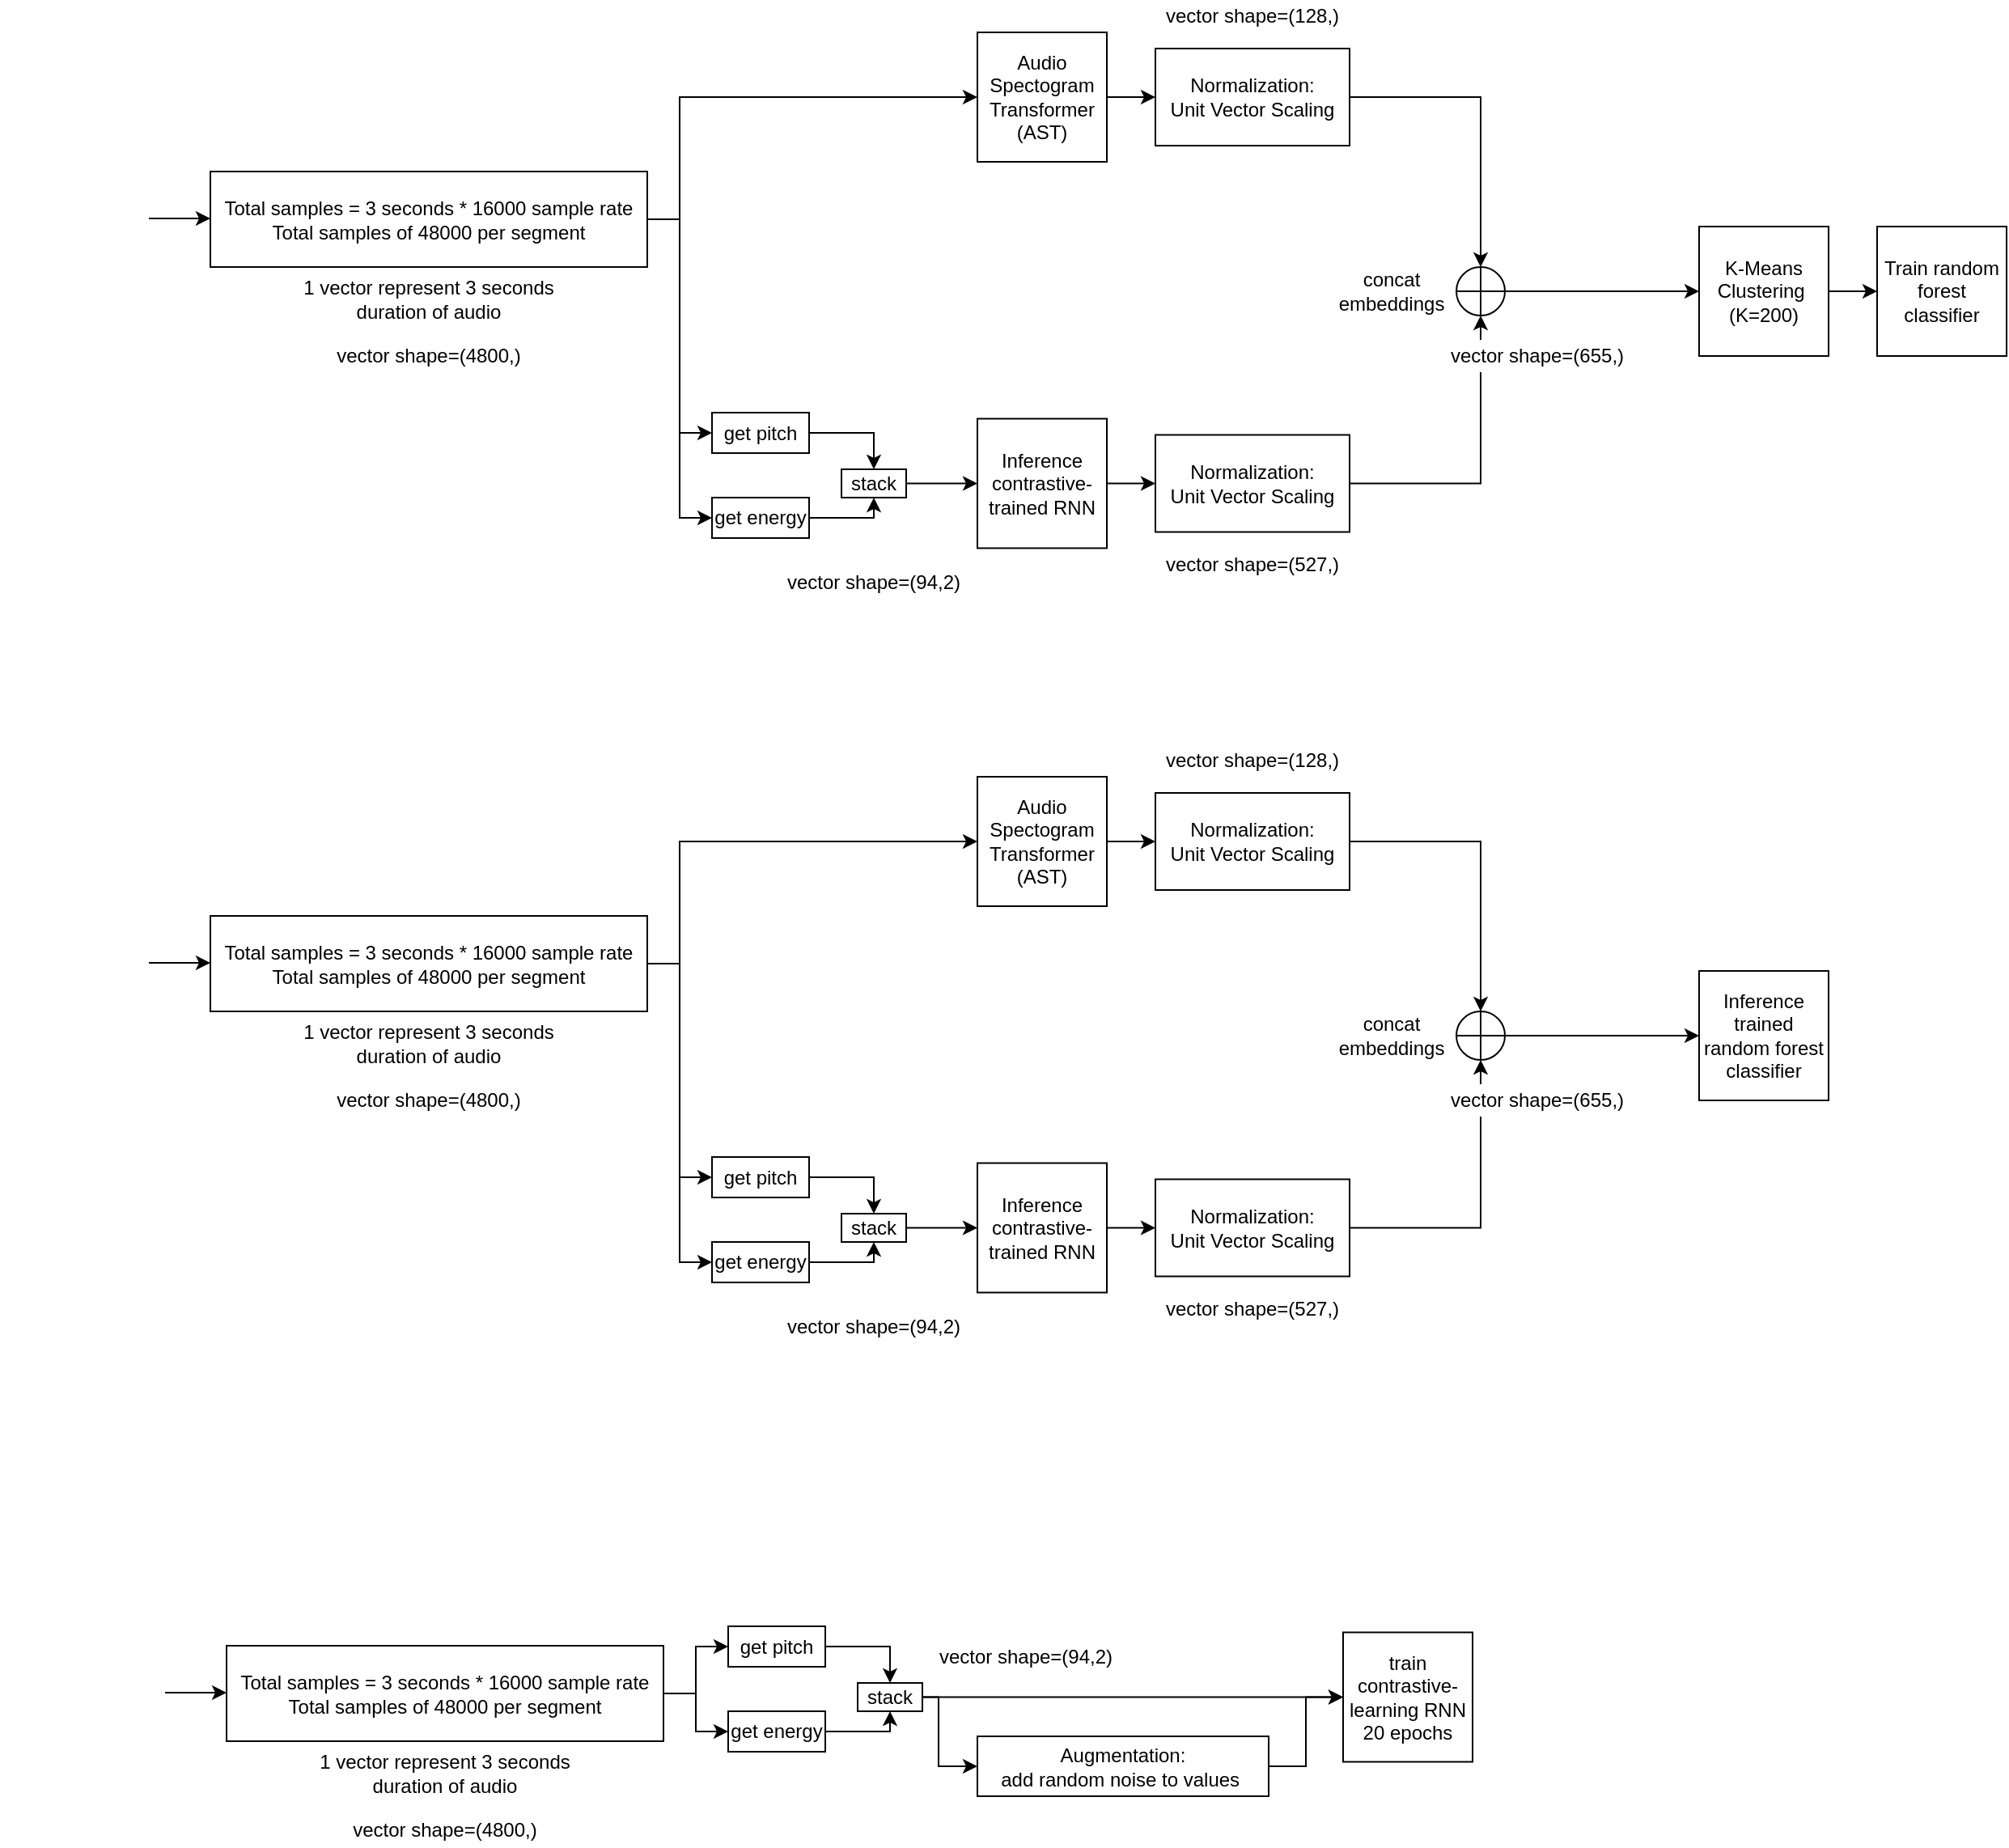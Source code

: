 <mxfile version="27.1.6">
  <diagram id="ZggDzx8OujQ4XEtIzYML" name="Page-1">
    <mxGraphModel dx="2505" dy="924" grid="1" gridSize="10" guides="1" tooltips="1" connect="1" arrows="1" fold="1" page="1" pageScale="1" pageWidth="827" pageHeight="1169" math="0" shadow="0">
      <root>
        <mxCell id="0" />
        <mxCell id="1" parent="0" />
        <mxCell id="V0ZIyKgSNm5-GFy8WRyn-31" style="edgeStyle=orthogonalEdgeStyle;rounded=0;orthogonalLoop=1;jettySize=auto;html=1;exitX=1;exitY=0.5;exitDx=0;exitDy=0;entryX=0;entryY=0.5;entryDx=0;entryDy=0;" edge="1" parent="1" source="V0ZIyKgSNm5-GFy8WRyn-2" target="V0ZIyKgSNm5-GFy8WRyn-59">
          <mxGeometry relative="1" as="geometry">
            <mxPoint x="-610" y="185" as="targetPoint" />
          </mxGeometry>
        </mxCell>
        <mxCell id="V0ZIyKgSNm5-GFy8WRyn-2" value="" style="shape=image;verticalLabelPosition=bottom;labelBackgroundColor=default;verticalAlign=top;aspect=fixed;imageAspect=0;image=https://cdn4.iconfinder.com/data/icons/files-2-1/512/Audio_File-512.png;imageBackground=light-dark(#FFFFFF,#FFFFFF);" vertex="1" parent="1">
          <mxGeometry x="-780" y="139" width="92" height="92" as="geometry" />
        </mxCell>
        <mxCell id="V0ZIyKgSNm5-GFy8WRyn-84" style="edgeStyle=orthogonalEdgeStyle;rounded=0;orthogonalLoop=1;jettySize=auto;html=1;exitX=1;exitY=0.5;exitDx=0;exitDy=0;entryX=0;entryY=0.5;entryDx=0;entryDy=0;" edge="1" parent="1" source="V0ZIyKgSNm5-GFy8WRyn-6" target="V0ZIyKgSNm5-GFy8WRyn-56">
          <mxGeometry relative="1" as="geometry" />
        </mxCell>
        <mxCell id="V0ZIyKgSNm5-GFy8WRyn-6" value="Audio&lt;div&gt;Spectogram&lt;/div&gt;&lt;div&gt;Transformer&lt;/div&gt;&lt;div&gt;(AST)&lt;/div&gt;" style="whiteSpace=wrap;html=1;aspect=fixed;" vertex="1" parent="1">
          <mxGeometry x="-176" y="70" width="80" height="80" as="geometry" />
        </mxCell>
        <mxCell id="V0ZIyKgSNm5-GFy8WRyn-83" style="edgeStyle=orthogonalEdgeStyle;rounded=0;orthogonalLoop=1;jettySize=auto;html=1;exitX=1;exitY=0.5;exitDx=0;exitDy=0;entryX=0;entryY=0.5;entryDx=0;entryDy=0;" edge="1" parent="1" source="V0ZIyKgSNm5-GFy8WRyn-7" target="V0ZIyKgSNm5-GFy8WRyn-55">
          <mxGeometry relative="1" as="geometry" />
        </mxCell>
        <mxCell id="V0ZIyKgSNm5-GFy8WRyn-7" value="Inference contrastive-trained RNN" style="whiteSpace=wrap;html=1;aspect=fixed;" vertex="1" parent="1">
          <mxGeometry x="-176" y="308.75" width="80" height="80" as="geometry" />
        </mxCell>
        <mxCell id="V0ZIyKgSNm5-GFy8WRyn-28" style="edgeStyle=orthogonalEdgeStyle;rounded=0;orthogonalLoop=1;jettySize=auto;html=1;exitX=1;exitY=0.5;exitDx=0;exitDy=0;entryX=0;entryY=0.5;entryDx=0;entryDy=0;" edge="1" parent="1" source="V0ZIyKgSNm5-GFy8WRyn-11" target="V0ZIyKgSNm5-GFy8WRyn-12">
          <mxGeometry relative="1" as="geometry" />
        </mxCell>
        <mxCell id="V0ZIyKgSNm5-GFy8WRyn-11" value="" style="shape=orEllipse;perimeter=ellipsePerimeter;whiteSpace=wrap;html=1;backgroundOutline=1;" vertex="1" parent="1">
          <mxGeometry x="120" y="215" width="30" height="30" as="geometry" />
        </mxCell>
        <mxCell id="V0ZIyKgSNm5-GFy8WRyn-47" style="edgeStyle=orthogonalEdgeStyle;rounded=0;orthogonalLoop=1;jettySize=auto;html=1;exitX=1;exitY=0.5;exitDx=0;exitDy=0;entryX=0;entryY=0.5;entryDx=0;entryDy=0;" edge="1" parent="1" source="V0ZIyKgSNm5-GFy8WRyn-12" target="V0ZIyKgSNm5-GFy8WRyn-13">
          <mxGeometry relative="1" as="geometry" />
        </mxCell>
        <mxCell id="V0ZIyKgSNm5-GFy8WRyn-12" value="&lt;span style=&quot;background-color: transparent; color: light-dark(rgb(0, 0, 0), rgb(255, 255, 255));&quot;&gt;K-Means Clustering&lt;/span&gt;&lt;span style=&quot;background-color: transparent; color: light-dark(rgb(0, 0, 0), rgb(255, 255, 255));&quot;&gt;&amp;nbsp;&lt;/span&gt;&lt;div&gt;&lt;span style=&quot;background-color: transparent; color: light-dark(rgb(0, 0, 0), rgb(255, 255, 255));&quot;&gt;(K=200)&lt;/span&gt;&lt;/div&gt;" style="whiteSpace=wrap;html=1;aspect=fixed;" vertex="1" parent="1">
          <mxGeometry x="270" y="190" width="80" height="80" as="geometry" />
        </mxCell>
        <mxCell id="V0ZIyKgSNm5-GFy8WRyn-13" value="Train random forest classifier" style="whiteSpace=wrap;html=1;aspect=fixed;" vertex="1" parent="1">
          <mxGeometry x="380" y="190" width="80" height="80" as="geometry" />
        </mxCell>
        <mxCell id="V0ZIyKgSNm5-GFy8WRyn-35" value="1 vector represent 3 seconds duration of audio" style="text;html=1;align=center;verticalAlign=middle;whiteSpace=wrap;rounded=0;" vertex="1" parent="1">
          <mxGeometry x="-595" y="215" width="160" height="39" as="geometry" />
        </mxCell>
        <mxCell id="V0ZIyKgSNm5-GFy8WRyn-46" value="concat&lt;div&gt;embeddings&lt;/div&gt;" style="text;html=1;align=center;verticalAlign=middle;whiteSpace=wrap;rounded=0;" vertex="1" parent="1">
          <mxGeometry x="50" y="222.5" width="60" height="15" as="geometry" />
        </mxCell>
        <mxCell id="V0ZIyKgSNm5-GFy8WRyn-86" style="edgeStyle=orthogonalEdgeStyle;rounded=0;orthogonalLoop=1;jettySize=auto;html=1;exitX=1;exitY=0.5;exitDx=0;exitDy=0;entryX=0.5;entryY=1;entryDx=0;entryDy=0;" edge="1" parent="1" source="V0ZIyKgSNm5-GFy8WRyn-55" target="V0ZIyKgSNm5-GFy8WRyn-11">
          <mxGeometry relative="1" as="geometry" />
        </mxCell>
        <mxCell id="V0ZIyKgSNm5-GFy8WRyn-55" value="Normalization:&lt;div&gt;Unit Vector Scaling&lt;/div&gt;" style="rounded=0;whiteSpace=wrap;html=1;" vertex="1" parent="1">
          <mxGeometry x="-66" y="318.75" width="120" height="60" as="geometry" />
        </mxCell>
        <mxCell id="V0ZIyKgSNm5-GFy8WRyn-85" style="edgeStyle=orthogonalEdgeStyle;rounded=0;orthogonalLoop=1;jettySize=auto;html=1;exitX=1;exitY=0.5;exitDx=0;exitDy=0;entryX=0.5;entryY=0;entryDx=0;entryDy=0;" edge="1" parent="1" source="V0ZIyKgSNm5-GFy8WRyn-56" target="V0ZIyKgSNm5-GFy8WRyn-11">
          <mxGeometry relative="1" as="geometry" />
        </mxCell>
        <mxCell id="V0ZIyKgSNm5-GFy8WRyn-56" value="Normalization:&lt;div&gt;Unit Vector Scaling&lt;/div&gt;" style="rounded=0;whiteSpace=wrap;html=1;" vertex="1" parent="1">
          <mxGeometry x="-66" y="80" width="120" height="60" as="geometry" />
        </mxCell>
        <mxCell id="V0ZIyKgSNm5-GFy8WRyn-62" style="edgeStyle=orthogonalEdgeStyle;rounded=0;orthogonalLoop=1;jettySize=auto;html=1;exitX=1;exitY=0.5;exitDx=0;exitDy=0;entryX=0;entryY=0.5;entryDx=0;entryDy=0;" edge="1" parent="1" source="V0ZIyKgSNm5-GFy8WRyn-59" target="V0ZIyKgSNm5-GFy8WRyn-6">
          <mxGeometry relative="1" as="geometry">
            <Array as="points">
              <mxPoint x="-360" y="185" />
              <mxPoint x="-360" y="110" />
            </Array>
          </mxGeometry>
        </mxCell>
        <mxCell id="V0ZIyKgSNm5-GFy8WRyn-74" style="edgeStyle=orthogonalEdgeStyle;rounded=0;orthogonalLoop=1;jettySize=auto;html=1;exitX=1;exitY=0.5;exitDx=0;exitDy=0;entryX=0;entryY=0.5;entryDx=0;entryDy=0;" edge="1" parent="1" source="V0ZIyKgSNm5-GFy8WRyn-59" target="V0ZIyKgSNm5-GFy8WRyn-64">
          <mxGeometry relative="1" as="geometry" />
        </mxCell>
        <mxCell id="V0ZIyKgSNm5-GFy8WRyn-75" style="edgeStyle=orthogonalEdgeStyle;rounded=0;orthogonalLoop=1;jettySize=auto;html=1;exitX=1;exitY=0.5;exitDx=0;exitDy=0;entryX=0;entryY=0.5;entryDx=0;entryDy=0;" edge="1" parent="1" source="V0ZIyKgSNm5-GFy8WRyn-59" target="V0ZIyKgSNm5-GFy8WRyn-66">
          <mxGeometry relative="1" as="geometry" />
        </mxCell>
        <mxCell id="V0ZIyKgSNm5-GFy8WRyn-59" value="&lt;div&gt;Total samples = 3 seconds * 16000 sample rate&lt;/div&gt;Total samples of 48000 per segment" style="rounded=0;whiteSpace=wrap;html=1;" vertex="1" parent="1">
          <mxGeometry x="-650" y="156" width="270" height="59" as="geometry" />
        </mxCell>
        <mxCell id="V0ZIyKgSNm5-GFy8WRyn-80" style="edgeStyle=orthogonalEdgeStyle;rounded=0;orthogonalLoop=1;jettySize=auto;html=1;exitX=1;exitY=0.5;exitDx=0;exitDy=0;entryX=0.5;entryY=0;entryDx=0;entryDy=0;" edge="1" parent="1" source="V0ZIyKgSNm5-GFy8WRyn-64" target="V0ZIyKgSNm5-GFy8WRyn-78">
          <mxGeometry relative="1" as="geometry" />
        </mxCell>
        <mxCell id="V0ZIyKgSNm5-GFy8WRyn-64" value="get pitch" style="rounded=0;whiteSpace=wrap;html=1;" vertex="1" parent="1">
          <mxGeometry x="-340" y="305" width="60" height="25" as="geometry" />
        </mxCell>
        <mxCell id="V0ZIyKgSNm5-GFy8WRyn-79" style="edgeStyle=orthogonalEdgeStyle;rounded=0;orthogonalLoop=1;jettySize=auto;html=1;exitX=1;exitY=0.5;exitDx=0;exitDy=0;entryX=0.5;entryY=1;entryDx=0;entryDy=0;" edge="1" parent="1" source="V0ZIyKgSNm5-GFy8WRyn-66" target="V0ZIyKgSNm5-GFy8WRyn-78">
          <mxGeometry relative="1" as="geometry">
            <Array as="points">
              <mxPoint x="-240" y="370" />
            </Array>
          </mxGeometry>
        </mxCell>
        <mxCell id="V0ZIyKgSNm5-GFy8WRyn-66" value="get energy" style="rounded=0;whiteSpace=wrap;html=1;" vertex="1" parent="1">
          <mxGeometry x="-340" y="357.5" width="60" height="25" as="geometry" />
        </mxCell>
        <mxCell id="V0ZIyKgSNm5-GFy8WRyn-69" value="vector shape=(4800,)" style="text;html=1;align=center;verticalAlign=middle;whiteSpace=wrap;rounded=0;fillColor=light-dark(#FFFFFF,#0000FF);" vertex="1" parent="1">
          <mxGeometry x="-585" y="260" width="140" height="20" as="geometry" />
        </mxCell>
        <mxCell id="V0ZIyKgSNm5-GFy8WRyn-71" value="vector shape=(527,)" style="text;html=1;align=center;verticalAlign=middle;whiteSpace=wrap;rounded=0;fillColor=light-dark(#FFFFFF,#0000FF);" vertex="1" parent="1">
          <mxGeometry x="-76" y="388.75" width="140" height="20" as="geometry" />
        </mxCell>
        <mxCell id="V0ZIyKgSNm5-GFy8WRyn-72" value="vector shape=(128,)" style="text;html=1;align=center;verticalAlign=middle;whiteSpace=wrap;rounded=0;fillColor=light-dark(#FFFFFF,#0000FF);" vertex="1" parent="1">
          <mxGeometry x="-76" y="50" width="140" height="20" as="geometry" />
        </mxCell>
        <mxCell id="V0ZIyKgSNm5-GFy8WRyn-73" value="vector shape=(655,)" style="text;html=1;align=center;verticalAlign=middle;whiteSpace=wrap;rounded=0;fillColor=light-dark(#FFFFFF,#0000FF);" vertex="1" parent="1">
          <mxGeometry x="100" y="260" width="140" height="20" as="geometry" />
        </mxCell>
        <mxCell id="V0ZIyKgSNm5-GFy8WRyn-82" style="edgeStyle=orthogonalEdgeStyle;rounded=0;orthogonalLoop=1;jettySize=auto;html=1;exitX=1;exitY=0.5;exitDx=0;exitDy=0;" edge="1" parent="1" source="V0ZIyKgSNm5-GFy8WRyn-78" target="V0ZIyKgSNm5-GFy8WRyn-7">
          <mxGeometry relative="1" as="geometry" />
        </mxCell>
        <mxCell id="V0ZIyKgSNm5-GFy8WRyn-78" value="stack" style="rounded=0;whiteSpace=wrap;html=1;" vertex="1" parent="1">
          <mxGeometry x="-260" y="340" width="40" height="17.5" as="geometry" />
        </mxCell>
        <mxCell id="V0ZIyKgSNm5-GFy8WRyn-81" value="vector shape=(94,2)" style="text;html=1;align=center;verticalAlign=middle;whiteSpace=wrap;rounded=0;fillColor=light-dark(#FFFFFF,#0000FF);" vertex="1" parent="1">
          <mxGeometry x="-310" y="400" width="140" height="20" as="geometry" />
        </mxCell>
        <mxCell id="V0ZIyKgSNm5-GFy8WRyn-88" style="edgeStyle=orthogonalEdgeStyle;rounded=0;orthogonalLoop=1;jettySize=auto;html=1;exitX=1;exitY=0.5;exitDx=0;exitDy=0;entryX=0;entryY=0.5;entryDx=0;entryDy=0;" edge="1" parent="1" source="V0ZIyKgSNm5-GFy8WRyn-89" target="V0ZIyKgSNm5-GFy8WRyn-108">
          <mxGeometry relative="1" as="geometry">
            <mxPoint x="-610" y="645" as="targetPoint" />
          </mxGeometry>
        </mxCell>
        <mxCell id="V0ZIyKgSNm5-GFy8WRyn-89" value="" style="shape=image;verticalLabelPosition=bottom;labelBackgroundColor=default;verticalAlign=top;aspect=fixed;imageAspect=0;image=https://cdn4.iconfinder.com/data/icons/files-2-1/512/Audio_File-512.png;imageBackground=light-dark(#FFFFFF,#FFFFFF);" vertex="1" parent="1">
          <mxGeometry x="-780" y="599" width="92" height="92" as="geometry" />
        </mxCell>
        <mxCell id="V0ZIyKgSNm5-GFy8WRyn-90" style="edgeStyle=orthogonalEdgeStyle;rounded=0;orthogonalLoop=1;jettySize=auto;html=1;exitX=1;exitY=0.5;exitDx=0;exitDy=0;entryX=0;entryY=0.5;entryDx=0;entryDy=0;" edge="1" parent="1" source="V0ZIyKgSNm5-GFy8WRyn-91" target="V0ZIyKgSNm5-GFy8WRyn-104">
          <mxGeometry relative="1" as="geometry" />
        </mxCell>
        <mxCell id="V0ZIyKgSNm5-GFy8WRyn-91" value="Audio&lt;div&gt;Spectogram&lt;/div&gt;&lt;div&gt;Transformer&lt;/div&gt;&lt;div&gt;(AST)&lt;/div&gt;" style="whiteSpace=wrap;html=1;aspect=fixed;" vertex="1" parent="1">
          <mxGeometry x="-176" y="530" width="80" height="80" as="geometry" />
        </mxCell>
        <mxCell id="V0ZIyKgSNm5-GFy8WRyn-92" style="edgeStyle=orthogonalEdgeStyle;rounded=0;orthogonalLoop=1;jettySize=auto;html=1;exitX=1;exitY=0.5;exitDx=0;exitDy=0;entryX=0;entryY=0.5;entryDx=0;entryDy=0;" edge="1" parent="1" source="V0ZIyKgSNm5-GFy8WRyn-93" target="V0ZIyKgSNm5-GFy8WRyn-102">
          <mxGeometry relative="1" as="geometry" />
        </mxCell>
        <mxCell id="V0ZIyKgSNm5-GFy8WRyn-93" value="Inference contrastive-trained RNN" style="whiteSpace=wrap;html=1;aspect=fixed;" vertex="1" parent="1">
          <mxGeometry x="-176" y="768.75" width="80" height="80" as="geometry" />
        </mxCell>
        <mxCell id="V0ZIyKgSNm5-GFy8WRyn-94" style="edgeStyle=orthogonalEdgeStyle;rounded=0;orthogonalLoop=1;jettySize=auto;html=1;exitX=1;exitY=0.5;exitDx=0;exitDy=0;entryX=0;entryY=0.5;entryDx=0;entryDy=0;" edge="1" parent="1" source="V0ZIyKgSNm5-GFy8WRyn-95">
          <mxGeometry relative="1" as="geometry">
            <mxPoint x="270" y="690.0" as="targetPoint" />
          </mxGeometry>
        </mxCell>
        <mxCell id="V0ZIyKgSNm5-GFy8WRyn-95" value="" style="shape=orEllipse;perimeter=ellipsePerimeter;whiteSpace=wrap;html=1;backgroundOutline=1;" vertex="1" parent="1">
          <mxGeometry x="120" y="675" width="30" height="30" as="geometry" />
        </mxCell>
        <mxCell id="V0ZIyKgSNm5-GFy8WRyn-98" value="Inference trained random forest classifier" style="whiteSpace=wrap;html=1;aspect=fixed;" vertex="1" parent="1">
          <mxGeometry x="270" y="650" width="80" height="80" as="geometry" />
        </mxCell>
        <mxCell id="V0ZIyKgSNm5-GFy8WRyn-99" value="1 vector represent 3 seconds duration of audio" style="text;html=1;align=center;verticalAlign=middle;whiteSpace=wrap;rounded=0;" vertex="1" parent="1">
          <mxGeometry x="-595" y="675" width="160" height="39" as="geometry" />
        </mxCell>
        <mxCell id="V0ZIyKgSNm5-GFy8WRyn-100" value="concat&lt;div&gt;embeddings&lt;/div&gt;" style="text;html=1;align=center;verticalAlign=middle;whiteSpace=wrap;rounded=0;" vertex="1" parent="1">
          <mxGeometry x="50" y="682.5" width="60" height="15" as="geometry" />
        </mxCell>
        <mxCell id="V0ZIyKgSNm5-GFy8WRyn-101" style="edgeStyle=orthogonalEdgeStyle;rounded=0;orthogonalLoop=1;jettySize=auto;html=1;exitX=1;exitY=0.5;exitDx=0;exitDy=0;entryX=0.5;entryY=1;entryDx=0;entryDy=0;" edge="1" parent="1" source="V0ZIyKgSNm5-GFy8WRyn-102" target="V0ZIyKgSNm5-GFy8WRyn-95">
          <mxGeometry relative="1" as="geometry" />
        </mxCell>
        <mxCell id="V0ZIyKgSNm5-GFy8WRyn-102" value="Normalization:&lt;div&gt;Unit Vector Scaling&lt;/div&gt;" style="rounded=0;whiteSpace=wrap;html=1;" vertex="1" parent="1">
          <mxGeometry x="-66" y="778.75" width="120" height="60" as="geometry" />
        </mxCell>
        <mxCell id="V0ZIyKgSNm5-GFy8WRyn-103" style="edgeStyle=orthogonalEdgeStyle;rounded=0;orthogonalLoop=1;jettySize=auto;html=1;exitX=1;exitY=0.5;exitDx=0;exitDy=0;entryX=0.5;entryY=0;entryDx=0;entryDy=0;" edge="1" parent="1" source="V0ZIyKgSNm5-GFy8WRyn-104" target="V0ZIyKgSNm5-GFy8WRyn-95">
          <mxGeometry relative="1" as="geometry" />
        </mxCell>
        <mxCell id="V0ZIyKgSNm5-GFy8WRyn-104" value="Normalization:&lt;div&gt;Unit Vector Scaling&lt;/div&gt;" style="rounded=0;whiteSpace=wrap;html=1;" vertex="1" parent="1">
          <mxGeometry x="-66" y="540" width="120" height="60" as="geometry" />
        </mxCell>
        <mxCell id="V0ZIyKgSNm5-GFy8WRyn-105" style="edgeStyle=orthogonalEdgeStyle;rounded=0;orthogonalLoop=1;jettySize=auto;html=1;exitX=1;exitY=0.5;exitDx=0;exitDy=0;entryX=0;entryY=0.5;entryDx=0;entryDy=0;" edge="1" parent="1" source="V0ZIyKgSNm5-GFy8WRyn-108" target="V0ZIyKgSNm5-GFy8WRyn-91">
          <mxGeometry relative="1" as="geometry">
            <Array as="points">
              <mxPoint x="-360" y="645" />
              <mxPoint x="-360" y="570" />
            </Array>
          </mxGeometry>
        </mxCell>
        <mxCell id="V0ZIyKgSNm5-GFy8WRyn-106" style="edgeStyle=orthogonalEdgeStyle;rounded=0;orthogonalLoop=1;jettySize=auto;html=1;exitX=1;exitY=0.5;exitDx=0;exitDy=0;entryX=0;entryY=0.5;entryDx=0;entryDy=0;" edge="1" parent="1" source="V0ZIyKgSNm5-GFy8WRyn-108" target="V0ZIyKgSNm5-GFy8WRyn-110">
          <mxGeometry relative="1" as="geometry" />
        </mxCell>
        <mxCell id="V0ZIyKgSNm5-GFy8WRyn-107" style="edgeStyle=orthogonalEdgeStyle;rounded=0;orthogonalLoop=1;jettySize=auto;html=1;exitX=1;exitY=0.5;exitDx=0;exitDy=0;entryX=0;entryY=0.5;entryDx=0;entryDy=0;" edge="1" parent="1" source="V0ZIyKgSNm5-GFy8WRyn-108" target="V0ZIyKgSNm5-GFy8WRyn-112">
          <mxGeometry relative="1" as="geometry" />
        </mxCell>
        <mxCell id="V0ZIyKgSNm5-GFy8WRyn-108" value="&lt;div&gt;Total samples = 3 seconds * 16000 sample rate&lt;/div&gt;Total samples of 48000 per segment" style="rounded=0;whiteSpace=wrap;html=1;" vertex="1" parent="1">
          <mxGeometry x="-650" y="616" width="270" height="59" as="geometry" />
        </mxCell>
        <mxCell id="V0ZIyKgSNm5-GFy8WRyn-109" style="edgeStyle=orthogonalEdgeStyle;rounded=0;orthogonalLoop=1;jettySize=auto;html=1;exitX=1;exitY=0.5;exitDx=0;exitDy=0;entryX=0.5;entryY=0;entryDx=0;entryDy=0;" edge="1" parent="1" source="V0ZIyKgSNm5-GFy8WRyn-110" target="V0ZIyKgSNm5-GFy8WRyn-118">
          <mxGeometry relative="1" as="geometry" />
        </mxCell>
        <mxCell id="V0ZIyKgSNm5-GFy8WRyn-110" value="get pitch" style="rounded=0;whiteSpace=wrap;html=1;" vertex="1" parent="1">
          <mxGeometry x="-340" y="765" width="60" height="25" as="geometry" />
        </mxCell>
        <mxCell id="V0ZIyKgSNm5-GFy8WRyn-111" style="edgeStyle=orthogonalEdgeStyle;rounded=0;orthogonalLoop=1;jettySize=auto;html=1;exitX=1;exitY=0.5;exitDx=0;exitDy=0;entryX=0.5;entryY=1;entryDx=0;entryDy=0;" edge="1" parent="1" source="V0ZIyKgSNm5-GFy8WRyn-112" target="V0ZIyKgSNm5-GFy8WRyn-118">
          <mxGeometry relative="1" as="geometry">
            <Array as="points">
              <mxPoint x="-240" y="830" />
            </Array>
          </mxGeometry>
        </mxCell>
        <mxCell id="V0ZIyKgSNm5-GFy8WRyn-112" value="get energy" style="rounded=0;whiteSpace=wrap;html=1;" vertex="1" parent="1">
          <mxGeometry x="-340" y="817.5" width="60" height="25" as="geometry" />
        </mxCell>
        <mxCell id="V0ZIyKgSNm5-GFy8WRyn-113" value="vector shape=(4800,)" style="text;html=1;align=center;verticalAlign=middle;whiteSpace=wrap;rounded=0;fillColor=light-dark(#FFFFFF,#0000FF);" vertex="1" parent="1">
          <mxGeometry x="-585" y="720" width="140" height="20" as="geometry" />
        </mxCell>
        <mxCell id="V0ZIyKgSNm5-GFy8WRyn-114" value="vector shape=(527,)" style="text;html=1;align=center;verticalAlign=middle;whiteSpace=wrap;rounded=0;fillColor=light-dark(#FFFFFF,#0000FF);" vertex="1" parent="1">
          <mxGeometry x="-76" y="848.75" width="140" height="20" as="geometry" />
        </mxCell>
        <mxCell id="V0ZIyKgSNm5-GFy8WRyn-115" value="vector shape=(128,)" style="text;html=1;align=center;verticalAlign=middle;whiteSpace=wrap;rounded=0;fillColor=light-dark(#FFFFFF,#0000FF);" vertex="1" parent="1">
          <mxGeometry x="-76" y="510" width="140" height="20" as="geometry" />
        </mxCell>
        <mxCell id="V0ZIyKgSNm5-GFy8WRyn-116" value="vector shape=(655,)" style="text;html=1;align=center;verticalAlign=middle;whiteSpace=wrap;rounded=0;fillColor=light-dark(#FFFFFF,#0000FF);" vertex="1" parent="1">
          <mxGeometry x="100" y="720" width="140" height="20" as="geometry" />
        </mxCell>
        <mxCell id="V0ZIyKgSNm5-GFy8WRyn-117" style="edgeStyle=orthogonalEdgeStyle;rounded=0;orthogonalLoop=1;jettySize=auto;html=1;exitX=1;exitY=0.5;exitDx=0;exitDy=0;" edge="1" parent="1" source="V0ZIyKgSNm5-GFy8WRyn-118" target="V0ZIyKgSNm5-GFy8WRyn-93">
          <mxGeometry relative="1" as="geometry" />
        </mxCell>
        <mxCell id="V0ZIyKgSNm5-GFy8WRyn-118" value="stack" style="rounded=0;whiteSpace=wrap;html=1;" vertex="1" parent="1">
          <mxGeometry x="-260" y="800" width="40" height="17.5" as="geometry" />
        </mxCell>
        <mxCell id="V0ZIyKgSNm5-GFy8WRyn-119" value="vector shape=(94,2)" style="text;html=1;align=center;verticalAlign=middle;whiteSpace=wrap;rounded=0;fillColor=light-dark(#FFFFFF,#0000FF);" vertex="1" parent="1">
          <mxGeometry x="-310" y="860" width="140" height="20" as="geometry" />
        </mxCell>
        <mxCell id="V0ZIyKgSNm5-GFy8WRyn-120" style="edgeStyle=orthogonalEdgeStyle;rounded=0;orthogonalLoop=1;jettySize=auto;html=1;exitX=1;exitY=0.5;exitDx=0;exitDy=0;entryX=0;entryY=0.5;entryDx=0;entryDy=0;" edge="1" parent="1" source="V0ZIyKgSNm5-GFy8WRyn-121" target="V0ZIyKgSNm5-GFy8WRyn-138">
          <mxGeometry relative="1" as="geometry">
            <mxPoint x="-600" y="1096" as="targetPoint" />
          </mxGeometry>
        </mxCell>
        <mxCell id="V0ZIyKgSNm5-GFy8WRyn-121" value="" style="shape=image;verticalLabelPosition=bottom;labelBackgroundColor=default;verticalAlign=top;aspect=fixed;imageAspect=0;image=https://cdn4.iconfinder.com/data/icons/files-2-1/512/Audio_File-512.png;imageBackground=light-dark(#FFFFFF,#FFFFFF);" vertex="1" parent="1">
          <mxGeometry x="-770" y="1050" width="92" height="92" as="geometry" />
        </mxCell>
        <mxCell id="V0ZIyKgSNm5-GFy8WRyn-125" value="train&lt;div&gt;contrastive-learning RNN&lt;/div&gt;&lt;div&gt;20 epochs&lt;/div&gt;" style="whiteSpace=wrap;html=1;aspect=fixed;" vertex="1" parent="1">
          <mxGeometry x="50" y="1058.75" width="80" height="80" as="geometry" />
        </mxCell>
        <mxCell id="V0ZIyKgSNm5-GFy8WRyn-129" value="1 vector represent 3 seconds duration of audio" style="text;html=1;align=center;verticalAlign=middle;whiteSpace=wrap;rounded=0;" vertex="1" parent="1">
          <mxGeometry x="-585" y="1126" width="160" height="39" as="geometry" />
        </mxCell>
        <mxCell id="V0ZIyKgSNm5-GFy8WRyn-157" style="edgeStyle=orthogonalEdgeStyle;rounded=0;orthogonalLoop=1;jettySize=auto;html=1;exitX=1;exitY=0.5;exitDx=0;exitDy=0;entryX=0;entryY=0.5;entryDx=0;entryDy=0;" edge="1" parent="1" source="V0ZIyKgSNm5-GFy8WRyn-138" target="V0ZIyKgSNm5-GFy8WRyn-140">
          <mxGeometry relative="1" as="geometry" />
        </mxCell>
        <mxCell id="V0ZIyKgSNm5-GFy8WRyn-158" style="edgeStyle=orthogonalEdgeStyle;rounded=0;orthogonalLoop=1;jettySize=auto;html=1;exitX=1;exitY=0.5;exitDx=0;exitDy=0;entryX=0;entryY=0.5;entryDx=0;entryDy=0;" edge="1" parent="1" source="V0ZIyKgSNm5-GFy8WRyn-138" target="V0ZIyKgSNm5-GFy8WRyn-142">
          <mxGeometry relative="1" as="geometry" />
        </mxCell>
        <mxCell id="V0ZIyKgSNm5-GFy8WRyn-138" value="&lt;div&gt;Total samples = 3 seconds * 16000 sample rate&lt;/div&gt;Total samples of 48000 per segment" style="rounded=0;whiteSpace=wrap;html=1;" vertex="1" parent="1">
          <mxGeometry x="-640" y="1067" width="270" height="59" as="geometry" />
        </mxCell>
        <mxCell id="V0ZIyKgSNm5-GFy8WRyn-139" style="edgeStyle=orthogonalEdgeStyle;rounded=0;orthogonalLoop=1;jettySize=auto;html=1;exitX=1;exitY=0.5;exitDx=0;exitDy=0;entryX=0.5;entryY=0;entryDx=0;entryDy=0;" edge="1" parent="1" source="V0ZIyKgSNm5-GFy8WRyn-140" target="V0ZIyKgSNm5-GFy8WRyn-148">
          <mxGeometry relative="1" as="geometry" />
        </mxCell>
        <mxCell id="V0ZIyKgSNm5-GFy8WRyn-140" value="get pitch" style="rounded=0;whiteSpace=wrap;html=1;" vertex="1" parent="1">
          <mxGeometry x="-330" y="1055" width="60" height="25" as="geometry" />
        </mxCell>
        <mxCell id="V0ZIyKgSNm5-GFy8WRyn-141" style="edgeStyle=orthogonalEdgeStyle;rounded=0;orthogonalLoop=1;jettySize=auto;html=1;exitX=1;exitY=0.5;exitDx=0;exitDy=0;entryX=0.5;entryY=1;entryDx=0;entryDy=0;" edge="1" parent="1" source="V0ZIyKgSNm5-GFy8WRyn-142" target="V0ZIyKgSNm5-GFy8WRyn-148">
          <mxGeometry relative="1" as="geometry">
            <Array as="points">
              <mxPoint x="-230" y="1120" />
            </Array>
          </mxGeometry>
        </mxCell>
        <mxCell id="V0ZIyKgSNm5-GFy8WRyn-142" value="get energy" style="rounded=0;whiteSpace=wrap;html=1;" vertex="1" parent="1">
          <mxGeometry x="-330" y="1107.5" width="60" height="25" as="geometry" />
        </mxCell>
        <mxCell id="V0ZIyKgSNm5-GFy8WRyn-143" value="vector shape=(4800,)" style="text;html=1;align=center;verticalAlign=middle;whiteSpace=wrap;rounded=0;fillColor=light-dark(#FFFFFF,#0000FF);" vertex="1" parent="1">
          <mxGeometry x="-575" y="1171" width="140" height="20" as="geometry" />
        </mxCell>
        <mxCell id="V0ZIyKgSNm5-GFy8WRyn-154" style="edgeStyle=orthogonalEdgeStyle;rounded=0;orthogonalLoop=1;jettySize=auto;html=1;exitX=1;exitY=0.5;exitDx=0;exitDy=0;entryX=0;entryY=0.5;entryDx=0;entryDy=0;" edge="1" parent="1" source="V0ZIyKgSNm5-GFy8WRyn-148" target="V0ZIyKgSNm5-GFy8WRyn-125">
          <mxGeometry relative="1" as="geometry" />
        </mxCell>
        <mxCell id="V0ZIyKgSNm5-GFy8WRyn-155" style="edgeStyle=orthogonalEdgeStyle;rounded=0;orthogonalLoop=1;jettySize=auto;html=1;exitX=1;exitY=0.5;exitDx=0;exitDy=0;entryX=0;entryY=0.5;entryDx=0;entryDy=0;" edge="1" parent="1" source="V0ZIyKgSNm5-GFy8WRyn-148" target="V0ZIyKgSNm5-GFy8WRyn-150">
          <mxGeometry relative="1" as="geometry">
            <Array as="points">
              <mxPoint x="-200" y="1099" />
              <mxPoint x="-200" y="1141" />
            </Array>
          </mxGeometry>
        </mxCell>
        <mxCell id="V0ZIyKgSNm5-GFy8WRyn-148" value="stack" style="rounded=0;whiteSpace=wrap;html=1;" vertex="1" parent="1">
          <mxGeometry x="-250" y="1090" width="40" height="17.5" as="geometry" />
        </mxCell>
        <mxCell id="V0ZIyKgSNm5-GFy8WRyn-149" value="vector shape=(94,2)" style="text;html=1;align=center;verticalAlign=middle;whiteSpace=wrap;rounded=0;fillColor=light-dark(#FFFFFF,#0000FF);" vertex="1" parent="1">
          <mxGeometry x="-216" y="1064" width="140" height="20" as="geometry" />
        </mxCell>
        <mxCell id="V0ZIyKgSNm5-GFy8WRyn-156" style="edgeStyle=orthogonalEdgeStyle;rounded=0;orthogonalLoop=1;jettySize=auto;html=1;exitX=1;exitY=0.5;exitDx=0;exitDy=0;entryX=0;entryY=0.5;entryDx=0;entryDy=0;" edge="1" parent="1" source="V0ZIyKgSNm5-GFy8WRyn-150" target="V0ZIyKgSNm5-GFy8WRyn-125">
          <mxGeometry relative="1" as="geometry" />
        </mxCell>
        <mxCell id="V0ZIyKgSNm5-GFy8WRyn-150" value="Augmentation:&lt;div&gt;add random noise to values&amp;nbsp;&lt;/div&gt;" style="rounded=0;whiteSpace=wrap;html=1;" vertex="1" parent="1">
          <mxGeometry x="-176" y="1123" width="180" height="37" as="geometry" />
        </mxCell>
      </root>
    </mxGraphModel>
  </diagram>
</mxfile>
